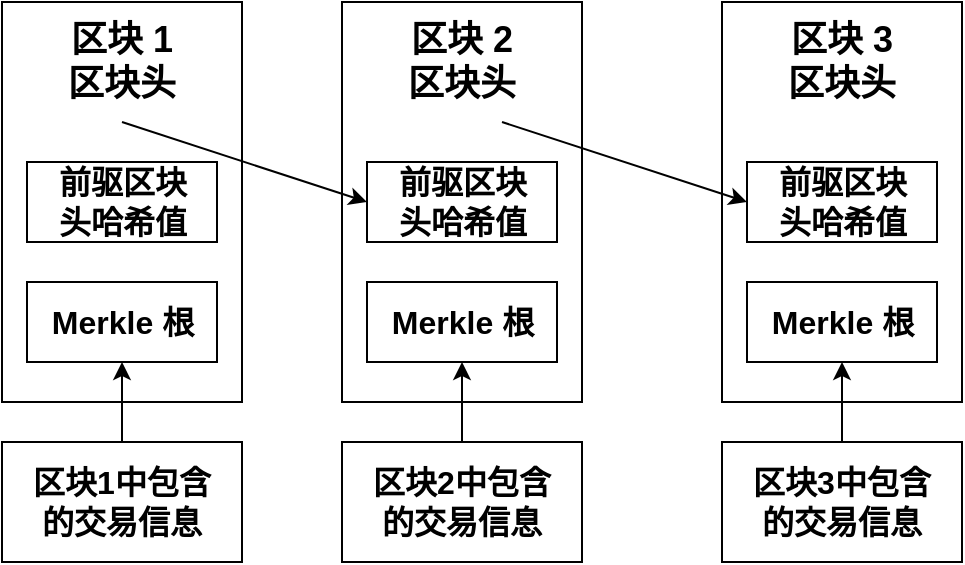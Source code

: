<mxfile version="14.5.10" type="github">
  <diagram id="UKAJ2oIfAn2R5n8EJACQ" name="Page-1">
    <mxGraphModel dx="1106" dy="614" grid="1" gridSize="10" guides="1" tooltips="1" connect="1" arrows="1" fold="1" page="0" pageScale="1" pageWidth="827" pageHeight="1169" math="0" shadow="0">
      <root>
        <mxCell id="0" />
        <mxCell id="1" parent="0" />
        <mxCell id="-p60DnaDyC4y8QLk-plE-1" value="" style="rounded=0;whiteSpace=wrap;html=1;" vertex="1" parent="1">
          <mxGeometry x="210" y="180" width="120" height="200" as="geometry" />
        </mxCell>
        <mxCell id="-p60DnaDyC4y8QLk-plE-2" value="&lt;font style=&quot;font-size: 18px&quot;&gt;&lt;b&gt;区块 1&lt;br&gt;区块头&lt;br&gt;&lt;/b&gt;&lt;/font&gt;" style="text;html=1;strokeColor=none;fillColor=none;align=center;verticalAlign=middle;whiteSpace=wrap;rounded=0;" vertex="1" parent="1">
          <mxGeometry x="235" y="180" width="70" height="60" as="geometry" />
        </mxCell>
        <mxCell id="-p60DnaDyC4y8QLk-plE-5" value="&lt;font style=&quot;font-size: 16px&quot;&gt;&lt;b&gt;前驱区块&lt;br&gt;头哈希值&lt;/b&gt;&lt;/font&gt;" style="rounded=0;whiteSpace=wrap;html=1;" vertex="1" parent="1">
          <mxGeometry x="222.5" y="260" width="95" height="40" as="geometry" />
        </mxCell>
        <mxCell id="-p60DnaDyC4y8QLk-plE-6" value="&lt;span style=&quot;font-size: 16px&quot;&gt;&lt;b&gt;Merkle 根&lt;/b&gt;&lt;/span&gt;" style="rounded=0;whiteSpace=wrap;html=1;" vertex="1" parent="1">
          <mxGeometry x="222.5" y="320" width="95" height="40" as="geometry" />
        </mxCell>
        <mxCell id="-p60DnaDyC4y8QLk-plE-8" style="edgeStyle=orthogonalEdgeStyle;rounded=0;orthogonalLoop=1;jettySize=auto;html=1;exitX=0.5;exitY=0;exitDx=0;exitDy=0;entryX=0.5;entryY=1;entryDx=0;entryDy=0;" edge="1" parent="1" source="-p60DnaDyC4y8QLk-plE-7" target="-p60DnaDyC4y8QLk-plE-6">
          <mxGeometry relative="1" as="geometry" />
        </mxCell>
        <mxCell id="-p60DnaDyC4y8QLk-plE-7" value="&lt;b&gt;&lt;font style=&quot;font-size: 16px&quot;&gt;区块1中包含&lt;br&gt;的交易信息&lt;/font&gt;&lt;/b&gt;" style="rounded=0;whiteSpace=wrap;html=1;" vertex="1" parent="1">
          <mxGeometry x="210" y="400" width="120" height="60" as="geometry" />
        </mxCell>
        <mxCell id="-p60DnaDyC4y8QLk-plE-15" value="" style="group" vertex="1" connectable="0" parent="1">
          <mxGeometry x="380" y="180" width="120" height="280" as="geometry" />
        </mxCell>
        <mxCell id="-p60DnaDyC4y8QLk-plE-9" value="" style="rounded=0;whiteSpace=wrap;html=1;" vertex="1" parent="-p60DnaDyC4y8QLk-plE-15">
          <mxGeometry width="120" height="200" as="geometry" />
        </mxCell>
        <mxCell id="-p60DnaDyC4y8QLk-plE-10" value="&lt;font style=&quot;font-size: 18px&quot;&gt;&lt;b&gt;区块 2&lt;br&gt;区块头&lt;br&gt;&lt;/b&gt;&lt;/font&gt;" style="text;html=1;strokeColor=none;fillColor=none;align=center;verticalAlign=middle;whiteSpace=wrap;rounded=0;" vertex="1" parent="-p60DnaDyC4y8QLk-plE-15">
          <mxGeometry x="25" width="70" height="60" as="geometry" />
        </mxCell>
        <mxCell id="-p60DnaDyC4y8QLk-plE-11" value="&lt;font style=&quot;font-size: 16px&quot;&gt;&lt;b&gt;前驱区块&lt;br&gt;头哈希值&lt;/b&gt;&lt;/font&gt;" style="rounded=0;whiteSpace=wrap;html=1;" vertex="1" parent="-p60DnaDyC4y8QLk-plE-15">
          <mxGeometry x="12.5" y="80" width="95" height="40" as="geometry" />
        </mxCell>
        <mxCell id="-p60DnaDyC4y8QLk-plE-12" value="&lt;span style=&quot;font-size: 16px&quot;&gt;&lt;b&gt;Merkle 根&lt;/b&gt;&lt;/span&gt;" style="rounded=0;whiteSpace=wrap;html=1;" vertex="1" parent="-p60DnaDyC4y8QLk-plE-15">
          <mxGeometry x="12.5" y="140" width="95" height="40" as="geometry" />
        </mxCell>
        <mxCell id="-p60DnaDyC4y8QLk-plE-13" style="edgeStyle=orthogonalEdgeStyle;rounded=0;orthogonalLoop=1;jettySize=auto;html=1;exitX=0.5;exitY=0;exitDx=0;exitDy=0;entryX=0.5;entryY=1;entryDx=0;entryDy=0;" edge="1" parent="-p60DnaDyC4y8QLk-plE-15" source="-p60DnaDyC4y8QLk-plE-14" target="-p60DnaDyC4y8QLk-plE-12">
          <mxGeometry relative="1" as="geometry" />
        </mxCell>
        <mxCell id="-p60DnaDyC4y8QLk-plE-14" value="&lt;b&gt;&lt;font style=&quot;font-size: 16px&quot;&gt;区块2中包含&lt;br&gt;的交易信息&lt;/font&gt;&lt;/b&gt;" style="rounded=0;whiteSpace=wrap;html=1;" vertex="1" parent="-p60DnaDyC4y8QLk-plE-15">
          <mxGeometry y="220" width="120" height="60" as="geometry" />
        </mxCell>
        <mxCell id="-p60DnaDyC4y8QLk-plE-16" value="" style="group" vertex="1" connectable="0" parent="1">
          <mxGeometry x="570" y="180" width="120" height="280" as="geometry" />
        </mxCell>
        <mxCell id="-p60DnaDyC4y8QLk-plE-17" value="" style="rounded=0;whiteSpace=wrap;html=1;" vertex="1" parent="-p60DnaDyC4y8QLk-plE-16">
          <mxGeometry width="120" height="200" as="geometry" />
        </mxCell>
        <mxCell id="-p60DnaDyC4y8QLk-plE-18" value="&lt;font style=&quot;font-size: 18px&quot;&gt;&lt;b&gt;区块 3&lt;br&gt;区块头&lt;br&gt;&lt;/b&gt;&lt;/font&gt;" style="text;html=1;strokeColor=none;fillColor=none;align=center;verticalAlign=middle;whiteSpace=wrap;rounded=0;" vertex="1" parent="-p60DnaDyC4y8QLk-plE-16">
          <mxGeometry x="25" width="70" height="60" as="geometry" />
        </mxCell>
        <mxCell id="-p60DnaDyC4y8QLk-plE-19" value="&lt;font style=&quot;font-size: 16px&quot;&gt;&lt;b&gt;前驱区块&lt;br&gt;头哈希值&lt;/b&gt;&lt;/font&gt;" style="rounded=0;whiteSpace=wrap;html=1;" vertex="1" parent="-p60DnaDyC4y8QLk-plE-16">
          <mxGeometry x="12.5" y="80" width="95" height="40" as="geometry" />
        </mxCell>
        <mxCell id="-p60DnaDyC4y8QLk-plE-20" value="&lt;span style=&quot;font-size: 16px&quot;&gt;&lt;b&gt;Merkle 根&lt;/b&gt;&lt;/span&gt;" style="rounded=0;whiteSpace=wrap;html=1;" vertex="1" parent="-p60DnaDyC4y8QLk-plE-16">
          <mxGeometry x="12.5" y="140" width="95" height="40" as="geometry" />
        </mxCell>
        <mxCell id="-p60DnaDyC4y8QLk-plE-21" style="edgeStyle=orthogonalEdgeStyle;rounded=0;orthogonalLoop=1;jettySize=auto;html=1;exitX=0.5;exitY=0;exitDx=0;exitDy=0;entryX=0.5;entryY=1;entryDx=0;entryDy=0;" edge="1" parent="-p60DnaDyC4y8QLk-plE-16" source="-p60DnaDyC4y8QLk-plE-22" target="-p60DnaDyC4y8QLk-plE-20">
          <mxGeometry relative="1" as="geometry" />
        </mxCell>
        <mxCell id="-p60DnaDyC4y8QLk-plE-22" value="&lt;b&gt;&lt;font style=&quot;font-size: 16px&quot;&gt;区块3中包含&lt;br&gt;的交易信息&lt;/font&gt;&lt;/b&gt;" style="rounded=0;whiteSpace=wrap;html=1;" vertex="1" parent="-p60DnaDyC4y8QLk-plE-16">
          <mxGeometry y="220" width="120" height="60" as="geometry" />
        </mxCell>
        <mxCell id="-p60DnaDyC4y8QLk-plE-23" value="" style="endArrow=classic;html=1;entryX=0;entryY=0.5;entryDx=0;entryDy=0;exitX=0.5;exitY=1;exitDx=0;exitDy=0;" edge="1" parent="1" source="-p60DnaDyC4y8QLk-plE-2" target="-p60DnaDyC4y8QLk-plE-11">
          <mxGeometry width="50" height="50" relative="1" as="geometry">
            <mxPoint x="290" y="270" as="sourcePoint" />
            <mxPoint x="340" y="220" as="targetPoint" />
          </mxGeometry>
        </mxCell>
        <mxCell id="-p60DnaDyC4y8QLk-plE-24" value="" style="endArrow=classic;html=1;entryX=0;entryY=0.5;entryDx=0;entryDy=0;exitX=0.5;exitY=1;exitDx=0;exitDy=0;" edge="1" parent="1">
          <mxGeometry width="50" height="50" relative="1" as="geometry">
            <mxPoint x="460" y="240" as="sourcePoint" />
            <mxPoint x="582.5" y="280" as="targetPoint" />
          </mxGeometry>
        </mxCell>
      </root>
    </mxGraphModel>
  </diagram>
</mxfile>
